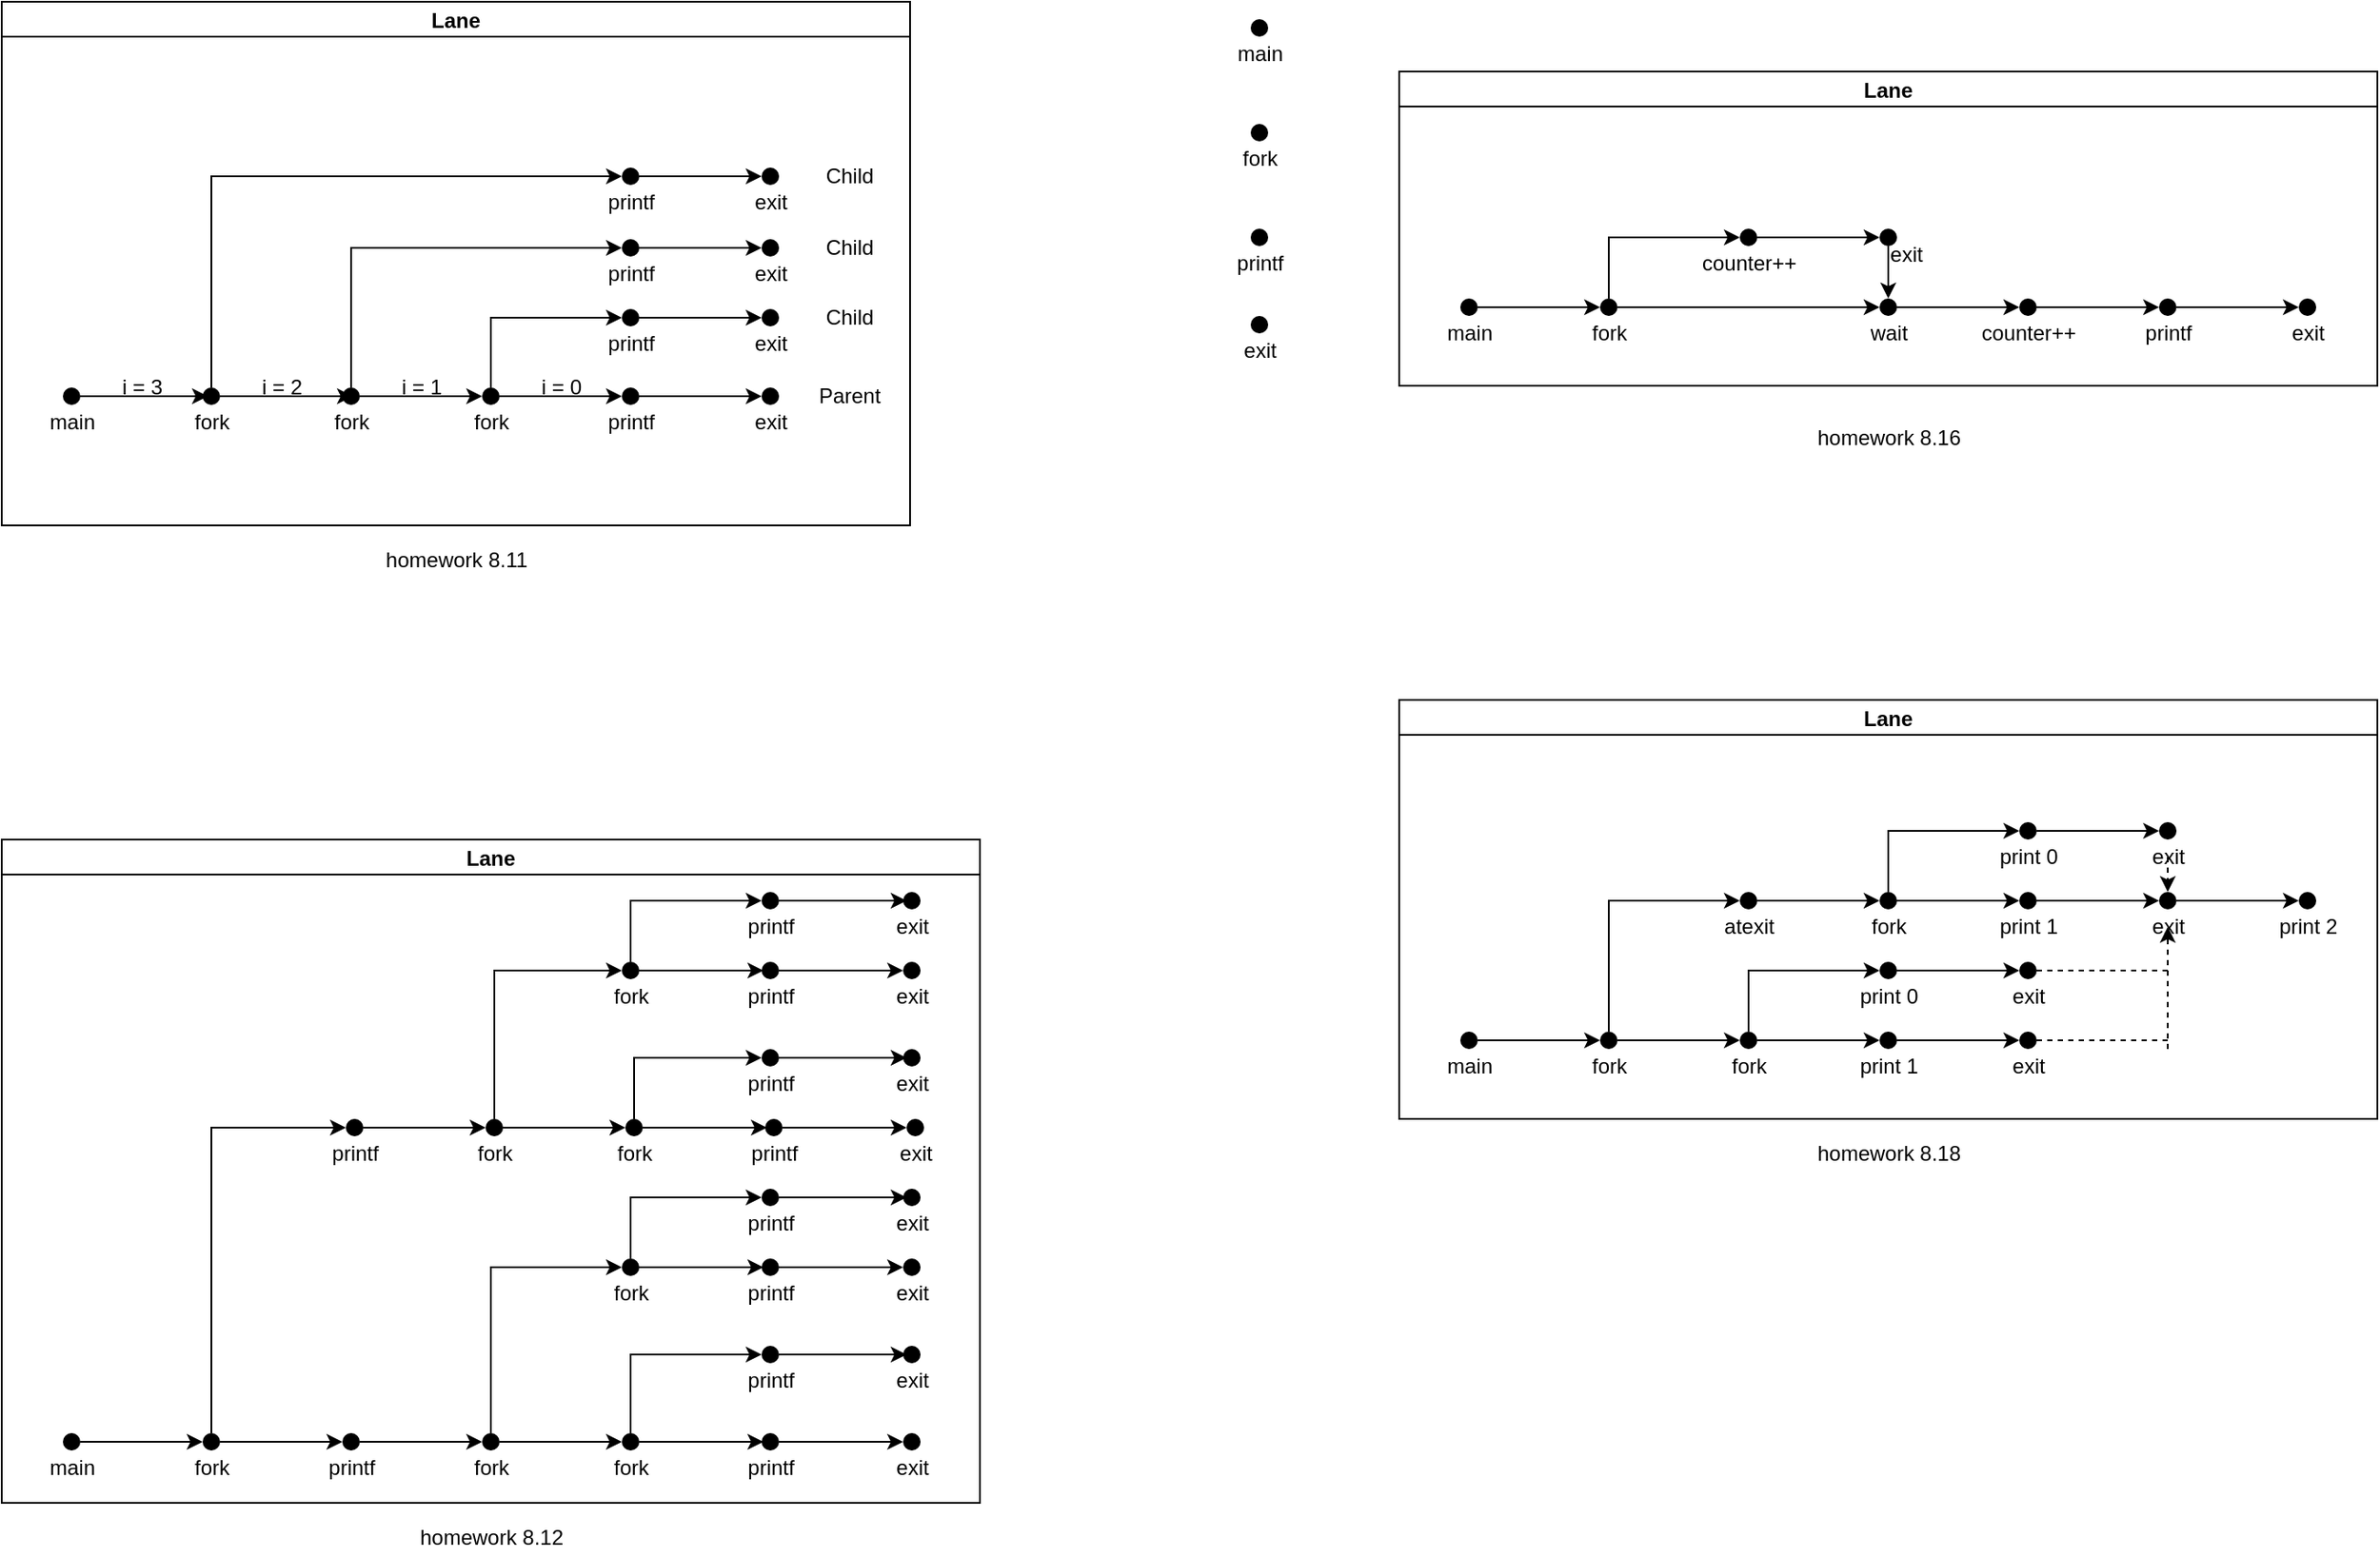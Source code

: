 <mxfile version="13.0.3" type="device"><diagram id="x4whMOtARfiv1kmzcYoN" name="第 1 页"><mxGraphModel dx="1662" dy="832" grid="1" gridSize="10" guides="1" tooltips="1" connect="1" arrows="1" fold="1" page="1" pageScale="1" pageWidth="827" pageHeight="1169" math="0" shadow="0"><root><mxCell id="0"/><mxCell id="1" parent="0"/><mxCell id="Zq1k1eHIFYPLnLvDyaaf-50" value="" style="group" parent="1" vertex="1" connectable="0"><mxGeometry x="120" y="80" width="520" height="330" as="geometry"/></mxCell><mxCell id="Zq1k1eHIFYPLnLvDyaaf-48" value="" style="group" parent="Zq1k1eHIFYPLnLvDyaaf-50" vertex="1" connectable="0"><mxGeometry width="520" height="300" as="geometry"/></mxCell><mxCell id="Zq1k1eHIFYPLnLvDyaaf-2" value="Lane" style="swimlane;startSize=20;fillColor=#FFFFFF;" parent="Zq1k1eHIFYPLnLvDyaaf-48" vertex="1"><mxGeometry width="520" height="300" as="geometry"/></mxCell><mxCell id="Zq1k1eHIFYPLnLvDyaaf-12" style="edgeStyle=orthogonalEdgeStyle;rounded=0;orthogonalLoop=1;jettySize=auto;html=1;exitX=1;exitY=0.5;exitDx=0;exitDy=0;entryX=0.45;entryY=-0.25;entryDx=0;entryDy=0;entryPerimeter=0;" parent="Zq1k1eHIFYPLnLvDyaaf-2" source="Zq1k1eHIFYPLnLvDyaaf-1" target="Zq1k1eHIFYPLnLvDyaaf-9" edge="1"><mxGeometry relative="1" as="geometry"/></mxCell><mxCell id="Zq1k1eHIFYPLnLvDyaaf-1" value="" style="shape=ellipse;fillColor=#000000;strokeColor=none;html=1" parent="Zq1k1eHIFYPLnLvDyaaf-2" vertex="1"><mxGeometry x="35" y="221" width="10" height="10" as="geometry"/></mxCell><mxCell id="Zq1k1eHIFYPLnLvDyaaf-3" value="main" style="text;html=1;align=center;verticalAlign=middle;resizable=0;points=[];autosize=1;" parent="Zq1k1eHIFYPLnLvDyaaf-2" vertex="1"><mxGeometry x="20" y="231" width="40" height="20" as="geometry"/></mxCell><mxCell id="Zq1k1eHIFYPLnLvDyaaf-13" style="edgeStyle=orthogonalEdgeStyle;rounded=0;orthogonalLoop=1;jettySize=auto;html=1;exitX=1;exitY=0.5;exitDx=0;exitDy=0;entryX=0.525;entryY=-0.25;entryDx=0;entryDy=0;entryPerimeter=0;" parent="Zq1k1eHIFYPLnLvDyaaf-2" source="Zq1k1eHIFYPLnLvDyaaf-8" target="Zq1k1eHIFYPLnLvDyaaf-7" edge="1"><mxGeometry relative="1" as="geometry"/></mxCell><mxCell id="Zq1k1eHIFYPLnLvDyaaf-44" style="edgeStyle=orthogonalEdgeStyle;rounded=0;orthogonalLoop=1;jettySize=auto;html=1;exitX=0.5;exitY=0;exitDx=0;exitDy=0;entryX=0;entryY=0.5;entryDx=0;entryDy=0;" parent="Zq1k1eHIFYPLnLvDyaaf-2" source="Zq1k1eHIFYPLnLvDyaaf-8" target="Zq1k1eHIFYPLnLvDyaaf-26" edge="1"><mxGeometry relative="1" as="geometry"/></mxCell><mxCell id="Zq1k1eHIFYPLnLvDyaaf-8" value="" style="shape=ellipse;fillColor=#000000;strokeColor=none;html=1" parent="Zq1k1eHIFYPLnLvDyaaf-2" vertex="1"><mxGeometry x="115" y="221" width="10" height="10" as="geometry"/></mxCell><mxCell id="Zq1k1eHIFYPLnLvDyaaf-9" value="fork" style="text;html=1;align=center;verticalAlign=middle;resizable=0;points=[];autosize=1;" parent="Zq1k1eHIFYPLnLvDyaaf-2" vertex="1"><mxGeometry x="100" y="231" width="40" height="20" as="geometry"/></mxCell><mxCell id="Zq1k1eHIFYPLnLvDyaaf-7" value="fork" style="text;html=1;align=center;verticalAlign=middle;resizable=0;points=[];autosize=1;" parent="Zq1k1eHIFYPLnLvDyaaf-2" vertex="1"><mxGeometry x="180" y="231" width="40" height="20" as="geometry"/></mxCell><mxCell id="Zq1k1eHIFYPLnLvDyaaf-14" style="edgeStyle=orthogonalEdgeStyle;rounded=0;orthogonalLoop=1;jettySize=auto;html=1;exitX=1;exitY=0.5;exitDx=0;exitDy=0;entryX=0;entryY=0.5;entryDx=0;entryDy=0;" parent="Zq1k1eHIFYPLnLvDyaaf-2" source="Zq1k1eHIFYPLnLvDyaaf-6" target="Zq1k1eHIFYPLnLvDyaaf-4" edge="1"><mxGeometry relative="1" as="geometry"/></mxCell><mxCell id="Zq1k1eHIFYPLnLvDyaaf-43" style="edgeStyle=orthogonalEdgeStyle;rounded=0;orthogonalLoop=1;jettySize=auto;html=1;exitX=0.5;exitY=0;exitDx=0;exitDy=0;entryX=0;entryY=0.5;entryDx=0;entryDy=0;" parent="Zq1k1eHIFYPLnLvDyaaf-2" source="Zq1k1eHIFYPLnLvDyaaf-6" target="Zq1k1eHIFYPLnLvDyaaf-31" edge="1"><mxGeometry relative="1" as="geometry"/></mxCell><mxCell id="Zq1k1eHIFYPLnLvDyaaf-6" value="" style="shape=ellipse;fillColor=#000000;strokeColor=none;html=1" parent="Zq1k1eHIFYPLnLvDyaaf-2" vertex="1"><mxGeometry x="195" y="221" width="10" height="10" as="geometry"/></mxCell><mxCell id="Zq1k1eHIFYPLnLvDyaaf-5" value="fork" style="text;html=1;align=center;verticalAlign=middle;resizable=0;points=[];autosize=1;" parent="Zq1k1eHIFYPLnLvDyaaf-2" vertex="1"><mxGeometry x="260" y="231" width="40" height="20" as="geometry"/></mxCell><mxCell id="Zq1k1eHIFYPLnLvDyaaf-15" style="edgeStyle=orthogonalEdgeStyle;rounded=0;orthogonalLoop=1;jettySize=auto;html=1;exitX=1;exitY=0.5;exitDx=0;exitDy=0;entryX=0;entryY=0.5;entryDx=0;entryDy=0;" parent="Zq1k1eHIFYPLnLvDyaaf-2" source="Zq1k1eHIFYPLnLvDyaaf-4" target="Zq1k1eHIFYPLnLvDyaaf-11" edge="1"><mxGeometry relative="1" as="geometry"/></mxCell><mxCell id="Zq1k1eHIFYPLnLvDyaaf-42" style="edgeStyle=orthogonalEdgeStyle;rounded=0;orthogonalLoop=1;jettySize=auto;html=1;exitX=0.5;exitY=0;exitDx=0;exitDy=0;entryX=0;entryY=0.5;entryDx=0;entryDy=0;" parent="Zq1k1eHIFYPLnLvDyaaf-2" source="Zq1k1eHIFYPLnLvDyaaf-4" target="Zq1k1eHIFYPLnLvDyaaf-36" edge="1"><mxGeometry relative="1" as="geometry"/></mxCell><mxCell id="Zq1k1eHIFYPLnLvDyaaf-4" value="" style="shape=ellipse;fillColor=#000000;strokeColor=none;html=1" parent="Zq1k1eHIFYPLnLvDyaaf-2" vertex="1"><mxGeometry x="275" y="221" width="10" height="10" as="geometry"/></mxCell><mxCell id="Zq1k1eHIFYPLnLvDyaaf-10" value="printf" style="text;html=1;align=center;verticalAlign=middle;resizable=0;points=[];autosize=1;" parent="Zq1k1eHIFYPLnLvDyaaf-2" vertex="1"><mxGeometry x="340" y="231" width="40" height="20" as="geometry"/></mxCell><mxCell id="Zq1k1eHIFYPLnLvDyaaf-19" style="edgeStyle=orthogonalEdgeStyle;rounded=0;orthogonalLoop=1;jettySize=auto;html=1;exitX=1;exitY=0.5;exitDx=0;exitDy=0;entryX=0;entryY=0.5;entryDx=0;entryDy=0;" parent="Zq1k1eHIFYPLnLvDyaaf-2" source="Zq1k1eHIFYPLnLvDyaaf-11" target="Zq1k1eHIFYPLnLvDyaaf-18" edge="1"><mxGeometry relative="1" as="geometry"/></mxCell><mxCell id="Zq1k1eHIFYPLnLvDyaaf-11" value="" style="shape=ellipse;fillColor=#000000;strokeColor=none;html=1" parent="Zq1k1eHIFYPLnLvDyaaf-2" vertex="1"><mxGeometry x="355" y="221" width="10" height="10" as="geometry"/></mxCell><mxCell id="Zq1k1eHIFYPLnLvDyaaf-16" value="Parent" style="text;html=1;align=center;verticalAlign=middle;resizable=0;points=[];autosize=1;" parent="Zq1k1eHIFYPLnLvDyaaf-2" vertex="1"><mxGeometry x="460" y="216" width="50" height="20" as="geometry"/></mxCell><mxCell id="Zq1k1eHIFYPLnLvDyaaf-17" value="exit" style="text;html=1;align=center;verticalAlign=middle;resizable=0;points=[];autosize=1;" parent="Zq1k1eHIFYPLnLvDyaaf-2" vertex="1"><mxGeometry x="425" y="231" width="30" height="20" as="geometry"/></mxCell><mxCell id="Zq1k1eHIFYPLnLvDyaaf-18" value="" style="shape=ellipse;fillColor=#000000;strokeColor=none;html=1" parent="Zq1k1eHIFYPLnLvDyaaf-2" vertex="1"><mxGeometry x="435" y="221" width="10" height="10" as="geometry"/></mxCell><mxCell id="Zq1k1eHIFYPLnLvDyaaf-20" value="i = 3" style="text;html=1;align=center;verticalAlign=middle;resizable=0;points=[];autosize=1;" parent="Zq1k1eHIFYPLnLvDyaaf-2" vertex="1"><mxGeometry x="60" y="211" width="40" height="20" as="geometry"/></mxCell><mxCell id="Zq1k1eHIFYPLnLvDyaaf-21" value="i = 2" style="text;html=1;align=center;verticalAlign=middle;resizable=0;points=[];autosize=1;" parent="Zq1k1eHIFYPLnLvDyaaf-2" vertex="1"><mxGeometry x="140" y="211" width="40" height="20" as="geometry"/></mxCell><mxCell id="Zq1k1eHIFYPLnLvDyaaf-22" value="i = 1" style="text;html=1;align=center;verticalAlign=middle;resizable=0;points=[];autosize=1;" parent="Zq1k1eHIFYPLnLvDyaaf-2" vertex="1"><mxGeometry x="220" y="211" width="40" height="20" as="geometry"/></mxCell><mxCell id="Zq1k1eHIFYPLnLvDyaaf-23" value="i = 0" style="text;html=1;align=center;verticalAlign=middle;resizable=0;points=[];autosize=1;" parent="Zq1k1eHIFYPLnLvDyaaf-2" vertex="1"><mxGeometry x="300" y="211" width="40" height="20" as="geometry"/></mxCell><mxCell id="Zq1k1eHIFYPLnLvDyaaf-34" value="printf" style="text;html=1;align=center;verticalAlign=middle;resizable=0;points=[];autosize=1;" parent="Zq1k1eHIFYPLnLvDyaaf-2" vertex="1"><mxGeometry x="340" y="186" width="40" height="20" as="geometry"/></mxCell><mxCell id="Zq1k1eHIFYPLnLvDyaaf-36" value="" style="shape=ellipse;fillColor=#000000;strokeColor=none;html=1" parent="Zq1k1eHIFYPLnLvDyaaf-2" vertex="1"><mxGeometry x="355" y="176" width="10" height="10" as="geometry"/></mxCell><mxCell id="Zq1k1eHIFYPLnLvDyaaf-37" value="exit" style="text;html=1;align=center;verticalAlign=middle;resizable=0;points=[];autosize=1;" parent="Zq1k1eHIFYPLnLvDyaaf-2" vertex="1"><mxGeometry x="425" y="186" width="30" height="20" as="geometry"/></mxCell><mxCell id="Zq1k1eHIFYPLnLvDyaaf-38" value="" style="shape=ellipse;fillColor=#000000;strokeColor=none;html=1" parent="Zq1k1eHIFYPLnLvDyaaf-2" vertex="1"><mxGeometry x="435" y="176" width="10" height="10" as="geometry"/></mxCell><mxCell id="Zq1k1eHIFYPLnLvDyaaf-35" style="edgeStyle=orthogonalEdgeStyle;rounded=0;orthogonalLoop=1;jettySize=auto;html=1;exitX=1;exitY=0.5;exitDx=0;exitDy=0;entryX=0;entryY=0.5;entryDx=0;entryDy=0;" parent="Zq1k1eHIFYPLnLvDyaaf-2" source="Zq1k1eHIFYPLnLvDyaaf-36" target="Zq1k1eHIFYPLnLvDyaaf-38" edge="1"><mxGeometry relative="1" as="geometry"/></mxCell><mxCell id="Zq1k1eHIFYPLnLvDyaaf-29" value="printf" style="text;html=1;align=center;verticalAlign=middle;resizable=0;points=[];autosize=1;" parent="Zq1k1eHIFYPLnLvDyaaf-2" vertex="1"><mxGeometry x="340" y="146" width="40" height="20" as="geometry"/></mxCell><mxCell id="Zq1k1eHIFYPLnLvDyaaf-30" style="edgeStyle=orthogonalEdgeStyle;rounded=0;orthogonalLoop=1;jettySize=auto;html=1;exitX=1;exitY=0.5;exitDx=0;exitDy=0;entryX=0;entryY=0.5;entryDx=0;entryDy=0;" parent="Zq1k1eHIFYPLnLvDyaaf-2" edge="1"><mxGeometry relative="1" as="geometry"><mxPoint x="365" y="141" as="sourcePoint"/><mxPoint x="435" y="141" as="targetPoint"/></mxGeometry></mxCell><mxCell id="Zq1k1eHIFYPLnLvDyaaf-32" value="exit" style="text;html=1;align=center;verticalAlign=middle;resizable=0;points=[];autosize=1;" parent="Zq1k1eHIFYPLnLvDyaaf-2" vertex="1"><mxGeometry x="425" y="146" width="30" height="20" as="geometry"/></mxCell><mxCell id="Zq1k1eHIFYPLnLvDyaaf-31" value="" style="shape=ellipse;fillColor=#000000;strokeColor=none;html=1" parent="Zq1k1eHIFYPLnLvDyaaf-2" vertex="1"><mxGeometry x="355" y="136" width="10" height="10" as="geometry"/></mxCell><mxCell id="Zq1k1eHIFYPLnLvDyaaf-33" value="" style="shape=ellipse;fillColor=#000000;strokeColor=none;html=1" parent="Zq1k1eHIFYPLnLvDyaaf-2" vertex="1"><mxGeometry x="435" y="136" width="10" height="10" as="geometry"/></mxCell><mxCell id="Zq1k1eHIFYPLnLvDyaaf-24" value="printf" style="text;html=1;align=center;verticalAlign=middle;resizable=0;points=[];autosize=1;" parent="Zq1k1eHIFYPLnLvDyaaf-2" vertex="1"><mxGeometry x="340" y="105" width="40" height="20" as="geometry"/></mxCell><mxCell id="Zq1k1eHIFYPLnLvDyaaf-25" style="edgeStyle=orthogonalEdgeStyle;rounded=0;orthogonalLoop=1;jettySize=auto;html=1;exitX=1;exitY=0.5;exitDx=0;exitDy=0;entryX=0;entryY=0.5;entryDx=0;entryDy=0;" parent="Zq1k1eHIFYPLnLvDyaaf-2" edge="1"><mxGeometry relative="1" as="geometry"><mxPoint x="365" y="100" as="sourcePoint"/><mxPoint x="435" y="100" as="targetPoint"/></mxGeometry></mxCell><mxCell id="Zq1k1eHIFYPLnLvDyaaf-27" value="exit" style="text;html=1;align=center;verticalAlign=middle;resizable=0;points=[];autosize=1;" parent="Zq1k1eHIFYPLnLvDyaaf-2" vertex="1"><mxGeometry x="425" y="105" width="30" height="20" as="geometry"/></mxCell><mxCell id="Zq1k1eHIFYPLnLvDyaaf-26" value="" style="shape=ellipse;fillColor=#000000;strokeColor=none;html=1" parent="Zq1k1eHIFYPLnLvDyaaf-2" vertex="1"><mxGeometry x="355" y="95" width="10" height="10" as="geometry"/></mxCell><mxCell id="Zq1k1eHIFYPLnLvDyaaf-28" value="" style="shape=ellipse;fillColor=#000000;strokeColor=none;html=1" parent="Zq1k1eHIFYPLnLvDyaaf-2" vertex="1"><mxGeometry x="435" y="95" width="10" height="10" as="geometry"/></mxCell><mxCell id="Zq1k1eHIFYPLnLvDyaaf-45" value="Child" style="text;html=1;align=center;verticalAlign=middle;resizable=0;points=[];autosize=1;" parent="Zq1k1eHIFYPLnLvDyaaf-2" vertex="1"><mxGeometry x="465" y="171" width="40" height="20" as="geometry"/></mxCell><mxCell id="Zq1k1eHIFYPLnLvDyaaf-47" value="Child" style="text;html=1;align=center;verticalAlign=middle;resizable=0;points=[];autosize=1;" parent="Zq1k1eHIFYPLnLvDyaaf-2" vertex="1"><mxGeometry x="465" y="131" width="40" height="20" as="geometry"/></mxCell><mxCell id="Zq1k1eHIFYPLnLvDyaaf-46" value="Child" style="text;html=1;align=center;verticalAlign=middle;resizable=0;points=[];autosize=1;" parent="Zq1k1eHIFYPLnLvDyaaf-2" vertex="1"><mxGeometry x="465" y="90" width="40" height="20" as="geometry"/></mxCell><mxCell id="Zq1k1eHIFYPLnLvDyaaf-49" value="homework 8.11" style="text;html=1;align=center;verticalAlign=middle;resizable=0;points=[];autosize=1;" parent="Zq1k1eHIFYPLnLvDyaaf-50" vertex="1"><mxGeometry x="210" y="310" width="100" height="20" as="geometry"/></mxCell><mxCell id="cUng9oUfI7MqXiryywNM-89" value="" style="group" vertex="1" connectable="0" parent="1"><mxGeometry x="120" y="560" width="560" height="410" as="geometry"/></mxCell><mxCell id="cUng9oUfI7MqXiryywNM-1" value="homework 8.12" style="text;html=1;align=center;verticalAlign=middle;resizable=0;points=[];autosize=1;" vertex="1" parent="cUng9oUfI7MqXiryywNM-89"><mxGeometry x="230" y="390" width="100" height="20" as="geometry"/></mxCell><mxCell id="cUng9oUfI7MqXiryywNM-2" value="" style="shape=ellipse;fillColor=#000000;strokeColor=none;html=1" vertex="1" parent="cUng9oUfI7MqXiryywNM-89"><mxGeometry x="35" y="340" width="10" height="10" as="geometry"/></mxCell><mxCell id="cUng9oUfI7MqXiryywNM-3" value="main" style="text;html=1;align=center;verticalAlign=middle;resizable=0;points=[];autosize=1;" vertex="1" parent="cUng9oUfI7MqXiryywNM-89"><mxGeometry x="20" y="350" width="40" height="20" as="geometry"/></mxCell><mxCell id="cUng9oUfI7MqXiryywNM-6" value="" style="shape=ellipse;fillColor=#000000;strokeColor=none;html=1" vertex="1" parent="cUng9oUfI7MqXiryywNM-89"><mxGeometry x="115" y="340" width="10" height="10" as="geometry"/></mxCell><mxCell id="cUng9oUfI7MqXiryywNM-28" style="edgeStyle=orthogonalEdgeStyle;rounded=0;orthogonalLoop=1;jettySize=auto;html=1;exitX=1;exitY=0.5;exitDx=0;exitDy=0;entryX=0;entryY=0.5;entryDx=0;entryDy=0;" edge="1" parent="cUng9oUfI7MqXiryywNM-89" source="cUng9oUfI7MqXiryywNM-2" target="cUng9oUfI7MqXiryywNM-6"><mxGeometry relative="1" as="geometry"/></mxCell><mxCell id="cUng9oUfI7MqXiryywNM-7" value="fork" style="text;html=1;align=center;verticalAlign=middle;resizable=0;points=[];autosize=1;" vertex="1" parent="cUng9oUfI7MqXiryywNM-89"><mxGeometry x="100" y="350" width="40" height="20" as="geometry"/></mxCell><mxCell id="cUng9oUfI7MqXiryywNM-12" value="" style="shape=ellipse;fillColor=#000000;strokeColor=none;html=1" vertex="1" parent="cUng9oUfI7MqXiryywNM-89"><mxGeometry x="195" y="340" width="10" height="10" as="geometry"/></mxCell><mxCell id="cUng9oUfI7MqXiryywNM-13" value="printf" style="text;html=1;align=center;verticalAlign=middle;resizable=0;points=[];autosize=1;" vertex="1" parent="cUng9oUfI7MqXiryywNM-89"><mxGeometry x="180" y="350" width="40" height="20" as="geometry"/></mxCell><mxCell id="cUng9oUfI7MqXiryywNM-29" style="edgeStyle=orthogonalEdgeStyle;rounded=0;orthogonalLoop=1;jettySize=auto;html=1;exitX=1;exitY=0.5;exitDx=0;exitDy=0;entryX=0.375;entryY=-0.25;entryDx=0;entryDy=0;entryPerimeter=0;" edge="1" parent="cUng9oUfI7MqXiryywNM-89" source="cUng9oUfI7MqXiryywNM-6" target="cUng9oUfI7MqXiryywNM-13"><mxGeometry relative="1" as="geometry"/></mxCell><mxCell id="cUng9oUfI7MqXiryywNM-14" value="" style="shape=ellipse;fillColor=#000000;strokeColor=none;html=1" vertex="1" parent="cUng9oUfI7MqXiryywNM-89"><mxGeometry x="275" y="340" width="10" height="10" as="geometry"/></mxCell><mxCell id="cUng9oUfI7MqXiryywNM-30" style="edgeStyle=orthogonalEdgeStyle;rounded=0;orthogonalLoop=1;jettySize=auto;html=1;exitX=1;exitY=0.5;exitDx=0;exitDy=0;entryX=0;entryY=0.5;entryDx=0;entryDy=0;" edge="1" parent="cUng9oUfI7MqXiryywNM-89" source="cUng9oUfI7MqXiryywNM-12" target="cUng9oUfI7MqXiryywNM-14"><mxGeometry relative="1" as="geometry"/></mxCell><mxCell id="cUng9oUfI7MqXiryywNM-15" value="fork" style="text;html=1;align=center;verticalAlign=middle;resizable=0;points=[];autosize=1;" vertex="1" parent="cUng9oUfI7MqXiryywNM-89"><mxGeometry x="260" y="350" width="40" height="20" as="geometry"/></mxCell><mxCell id="cUng9oUfI7MqXiryywNM-16" value="" style="shape=ellipse;fillColor=#000000;strokeColor=none;html=1" vertex="1" parent="cUng9oUfI7MqXiryywNM-89"><mxGeometry x="355" y="340" width="10" height="10" as="geometry"/></mxCell><mxCell id="cUng9oUfI7MqXiryywNM-31" style="edgeStyle=orthogonalEdgeStyle;rounded=0;orthogonalLoop=1;jettySize=auto;html=1;exitX=1;exitY=0.5;exitDx=0;exitDy=0;entryX=0;entryY=0.5;entryDx=0;entryDy=0;" edge="1" parent="cUng9oUfI7MqXiryywNM-89" source="cUng9oUfI7MqXiryywNM-14" target="cUng9oUfI7MqXiryywNM-16"><mxGeometry relative="1" as="geometry"/></mxCell><mxCell id="cUng9oUfI7MqXiryywNM-17" value="fork" style="text;html=1;align=center;verticalAlign=middle;resizable=0;points=[];autosize=1;" vertex="1" parent="cUng9oUfI7MqXiryywNM-89"><mxGeometry x="340" y="350" width="40" height="20" as="geometry"/></mxCell><mxCell id="cUng9oUfI7MqXiryywNM-18" value="" style="shape=ellipse;fillColor=#000000;strokeColor=none;html=1" vertex="1" parent="cUng9oUfI7MqXiryywNM-89"><mxGeometry x="435" y="340" width="10" height="10" as="geometry"/></mxCell><mxCell id="cUng9oUfI7MqXiryywNM-19" value="printf" style="text;html=1;align=center;verticalAlign=middle;resizable=0;points=[];autosize=1;" vertex="1" parent="cUng9oUfI7MqXiryywNM-89"><mxGeometry x="420" y="350" width="40" height="20" as="geometry"/></mxCell><mxCell id="cUng9oUfI7MqXiryywNM-32" style="edgeStyle=orthogonalEdgeStyle;rounded=0;orthogonalLoop=1;jettySize=auto;html=1;exitX=1;exitY=0.5;exitDx=0;exitDy=0;entryX=0.4;entryY=-0.25;entryDx=0;entryDy=0;entryPerimeter=0;" edge="1" parent="cUng9oUfI7MqXiryywNM-89" source="cUng9oUfI7MqXiryywNM-16" target="cUng9oUfI7MqXiryywNM-19"><mxGeometry relative="1" as="geometry"/></mxCell><mxCell id="cUng9oUfI7MqXiryywNM-22" value="" style="shape=ellipse;fillColor=#000000;strokeColor=none;html=1" vertex="1" parent="cUng9oUfI7MqXiryywNM-89"><mxGeometry x="516" y="340" width="10" height="10" as="geometry"/></mxCell><mxCell id="cUng9oUfI7MqXiryywNM-33" style="edgeStyle=orthogonalEdgeStyle;rounded=0;orthogonalLoop=1;jettySize=auto;html=1;exitX=1;exitY=0.5;exitDx=0;exitDy=0;entryX=0;entryY=0.5;entryDx=0;entryDy=0;" edge="1" parent="cUng9oUfI7MqXiryywNM-89" source="cUng9oUfI7MqXiryywNM-18" target="cUng9oUfI7MqXiryywNM-22"><mxGeometry relative="1" as="geometry"/></mxCell><mxCell id="cUng9oUfI7MqXiryywNM-23" value="exit" style="text;html=1;align=center;verticalAlign=middle;resizable=0;points=[];autosize=1;" vertex="1" parent="cUng9oUfI7MqXiryywNM-89"><mxGeometry x="506" y="350" width="30" height="20" as="geometry"/></mxCell><mxCell id="cUng9oUfI7MqXiryywNM-24" value="" style="shape=ellipse;fillColor=#000000;strokeColor=none;html=1" vertex="1" parent="cUng9oUfI7MqXiryywNM-89"><mxGeometry x="435" y="290" width="10" height="10" as="geometry"/></mxCell><mxCell id="cUng9oUfI7MqXiryywNM-35" style="edgeStyle=orthogonalEdgeStyle;rounded=0;orthogonalLoop=1;jettySize=auto;html=1;exitX=0.5;exitY=0;exitDx=0;exitDy=0;entryX=0;entryY=0.5;entryDx=0;entryDy=0;" edge="1" parent="cUng9oUfI7MqXiryywNM-89" source="cUng9oUfI7MqXiryywNM-16" target="cUng9oUfI7MqXiryywNM-24"><mxGeometry relative="1" as="geometry"/></mxCell><mxCell id="cUng9oUfI7MqXiryywNM-25" value="printf" style="text;html=1;align=center;verticalAlign=middle;resizable=0;points=[];autosize=1;" vertex="1" parent="cUng9oUfI7MqXiryywNM-89"><mxGeometry x="420" y="300" width="40" height="20" as="geometry"/></mxCell><mxCell id="cUng9oUfI7MqXiryywNM-26" value="" style="shape=ellipse;fillColor=#000000;strokeColor=none;html=1" vertex="1" parent="cUng9oUfI7MqXiryywNM-89"><mxGeometry x="516" y="290" width="10" height="10" as="geometry"/></mxCell><mxCell id="cUng9oUfI7MqXiryywNM-27" value="exit" style="text;html=1;align=center;verticalAlign=middle;resizable=0;points=[];autosize=1;" vertex="1" parent="cUng9oUfI7MqXiryywNM-89"><mxGeometry x="506" y="300" width="30" height="20" as="geometry"/></mxCell><mxCell id="cUng9oUfI7MqXiryywNM-34" style="edgeStyle=orthogonalEdgeStyle;rounded=0;orthogonalLoop=1;jettySize=auto;html=1;exitX=1;exitY=0.5;exitDx=0;exitDy=0;entryX=0.4;entryY=-0.25;entryDx=0;entryDy=0;entryPerimeter=0;" edge="1" parent="cUng9oUfI7MqXiryywNM-89" source="cUng9oUfI7MqXiryywNM-24" target="cUng9oUfI7MqXiryywNM-27"><mxGeometry relative="1" as="geometry"/></mxCell><mxCell id="cUng9oUfI7MqXiryywNM-38" value="" style="shape=ellipse;fillColor=#000000;strokeColor=none;html=1" vertex="1" parent="cUng9oUfI7MqXiryywNM-89"><mxGeometry x="355" y="240" width="10" height="10" as="geometry"/></mxCell><mxCell id="cUng9oUfI7MqXiryywNM-51" style="edgeStyle=orthogonalEdgeStyle;rounded=0;orthogonalLoop=1;jettySize=auto;html=1;exitX=0.5;exitY=0;exitDx=0;exitDy=0;entryX=0;entryY=0.5;entryDx=0;entryDy=0;" edge="1" parent="cUng9oUfI7MqXiryywNM-89" source="cUng9oUfI7MqXiryywNM-14" target="cUng9oUfI7MqXiryywNM-38"><mxGeometry relative="1" as="geometry"/></mxCell><mxCell id="cUng9oUfI7MqXiryywNM-39" value="fork" style="text;html=1;align=center;verticalAlign=middle;resizable=0;points=[];autosize=1;" vertex="1" parent="cUng9oUfI7MqXiryywNM-89"><mxGeometry x="340" y="250" width="40" height="20" as="geometry"/></mxCell><mxCell id="cUng9oUfI7MqXiryywNM-41" value="" style="shape=ellipse;fillColor=#000000;strokeColor=none;html=1" vertex="1" parent="cUng9oUfI7MqXiryywNM-89"><mxGeometry x="435" y="240" width="10" height="10" as="geometry"/></mxCell><mxCell id="cUng9oUfI7MqXiryywNM-42" value="printf" style="text;html=1;align=center;verticalAlign=middle;resizable=0;points=[];autosize=1;" vertex="1" parent="cUng9oUfI7MqXiryywNM-89"><mxGeometry x="420" y="250" width="40" height="20" as="geometry"/></mxCell><mxCell id="cUng9oUfI7MqXiryywNM-37" style="edgeStyle=orthogonalEdgeStyle;rounded=0;orthogonalLoop=1;jettySize=auto;html=1;exitX=1;exitY=0.5;exitDx=0;exitDy=0;entryX=0.4;entryY=-0.25;entryDx=0;entryDy=0;entryPerimeter=0;" edge="1" parent="cUng9oUfI7MqXiryywNM-89" source="cUng9oUfI7MqXiryywNM-38" target="cUng9oUfI7MqXiryywNM-42"><mxGeometry relative="1" as="geometry"/></mxCell><mxCell id="cUng9oUfI7MqXiryywNM-43" value="" style="shape=ellipse;fillColor=#000000;strokeColor=none;html=1" vertex="1" parent="cUng9oUfI7MqXiryywNM-89"><mxGeometry x="516" y="240" width="10" height="10" as="geometry"/></mxCell><mxCell id="cUng9oUfI7MqXiryywNM-40" style="edgeStyle=orthogonalEdgeStyle;rounded=0;orthogonalLoop=1;jettySize=auto;html=1;exitX=1;exitY=0.5;exitDx=0;exitDy=0;entryX=0;entryY=0.5;entryDx=0;entryDy=0;" edge="1" parent="cUng9oUfI7MqXiryywNM-89" source="cUng9oUfI7MqXiryywNM-41" target="cUng9oUfI7MqXiryywNM-43"><mxGeometry relative="1" as="geometry"/></mxCell><mxCell id="cUng9oUfI7MqXiryywNM-44" value="exit" style="text;html=1;align=center;verticalAlign=middle;resizable=0;points=[];autosize=1;" vertex="1" parent="cUng9oUfI7MqXiryywNM-89"><mxGeometry x="506" y="250" width="30" height="20" as="geometry"/></mxCell><mxCell id="cUng9oUfI7MqXiryywNM-46" value="" style="shape=ellipse;fillColor=#000000;strokeColor=none;html=1" vertex="1" parent="cUng9oUfI7MqXiryywNM-89"><mxGeometry x="435" y="200" width="10" height="10" as="geometry"/></mxCell><mxCell id="cUng9oUfI7MqXiryywNM-50" style="edgeStyle=orthogonalEdgeStyle;rounded=0;orthogonalLoop=1;jettySize=auto;html=1;exitX=0.5;exitY=0;exitDx=0;exitDy=0;entryX=0;entryY=0.5;entryDx=0;entryDy=0;" edge="1" parent="cUng9oUfI7MqXiryywNM-89" source="cUng9oUfI7MqXiryywNM-38" target="cUng9oUfI7MqXiryywNM-46"><mxGeometry relative="1" as="geometry"/></mxCell><mxCell id="cUng9oUfI7MqXiryywNM-47" value="printf" style="text;html=1;align=center;verticalAlign=middle;resizable=0;points=[];autosize=1;" vertex="1" parent="cUng9oUfI7MqXiryywNM-89"><mxGeometry x="420" y="210" width="40" height="20" as="geometry"/></mxCell><mxCell id="cUng9oUfI7MqXiryywNM-48" value="" style="shape=ellipse;fillColor=#000000;strokeColor=none;html=1" vertex="1" parent="cUng9oUfI7MqXiryywNM-89"><mxGeometry x="516" y="200" width="10" height="10" as="geometry"/></mxCell><mxCell id="cUng9oUfI7MqXiryywNM-49" value="exit" style="text;html=1;align=center;verticalAlign=middle;resizable=0;points=[];autosize=1;" vertex="1" parent="cUng9oUfI7MqXiryywNM-89"><mxGeometry x="506" y="210" width="30" height="20" as="geometry"/></mxCell><mxCell id="cUng9oUfI7MqXiryywNM-45" style="edgeStyle=orthogonalEdgeStyle;rounded=0;orthogonalLoop=1;jettySize=auto;html=1;exitX=1;exitY=0.5;exitDx=0;exitDy=0;entryX=0.4;entryY=-0.25;entryDx=0;entryDy=0;entryPerimeter=0;" edge="1" parent="cUng9oUfI7MqXiryywNM-89" source="cUng9oUfI7MqXiryywNM-46" target="cUng9oUfI7MqXiryywNM-49"><mxGeometry relative="1" as="geometry"/></mxCell><mxCell id="cUng9oUfI7MqXiryywNM-53" value="" style="shape=ellipse;fillColor=#000000;strokeColor=none;html=1" vertex="1" parent="cUng9oUfI7MqXiryywNM-89"><mxGeometry x="197" y="160" width="10" height="10" as="geometry"/></mxCell><mxCell id="cUng9oUfI7MqXiryywNM-66" style="edgeStyle=orthogonalEdgeStyle;rounded=0;orthogonalLoop=1;jettySize=auto;html=1;exitX=0.5;exitY=0;exitDx=0;exitDy=0;entryX=0;entryY=0.5;entryDx=0;entryDy=0;" edge="1" parent="cUng9oUfI7MqXiryywNM-89" source="cUng9oUfI7MqXiryywNM-6" target="cUng9oUfI7MqXiryywNM-53"><mxGeometry relative="1" as="geometry"/></mxCell><mxCell id="cUng9oUfI7MqXiryywNM-54" value="printf" style="text;html=1;align=center;verticalAlign=middle;resizable=0;points=[];autosize=1;" vertex="1" parent="cUng9oUfI7MqXiryywNM-89"><mxGeometry x="182" y="170" width="40" height="20" as="geometry"/></mxCell><mxCell id="cUng9oUfI7MqXiryywNM-56" value="" style="shape=ellipse;fillColor=#000000;strokeColor=none;html=1" vertex="1" parent="cUng9oUfI7MqXiryywNM-89"><mxGeometry x="277" y="160" width="10" height="10" as="geometry"/></mxCell><mxCell id="cUng9oUfI7MqXiryywNM-52" style="edgeStyle=orthogonalEdgeStyle;rounded=0;orthogonalLoop=1;jettySize=auto;html=1;exitX=1;exitY=0.5;exitDx=0;exitDy=0;entryX=0;entryY=0.5;entryDx=0;entryDy=0;" edge="1" parent="cUng9oUfI7MqXiryywNM-89" source="cUng9oUfI7MqXiryywNM-53" target="cUng9oUfI7MqXiryywNM-56"><mxGeometry relative="1" as="geometry"/></mxCell><mxCell id="cUng9oUfI7MqXiryywNM-57" value="fork" style="text;html=1;align=center;verticalAlign=middle;resizable=0;points=[];autosize=1;" vertex="1" parent="cUng9oUfI7MqXiryywNM-89"><mxGeometry x="262" y="170" width="40" height="20" as="geometry"/></mxCell><mxCell id="cUng9oUfI7MqXiryywNM-59" value="" style="shape=ellipse;fillColor=#000000;strokeColor=none;html=1" vertex="1" parent="cUng9oUfI7MqXiryywNM-89"><mxGeometry x="357" y="160" width="10" height="10" as="geometry"/></mxCell><mxCell id="cUng9oUfI7MqXiryywNM-55" style="edgeStyle=orthogonalEdgeStyle;rounded=0;orthogonalLoop=1;jettySize=auto;html=1;exitX=1;exitY=0.5;exitDx=0;exitDy=0;entryX=0;entryY=0.5;entryDx=0;entryDy=0;" edge="1" parent="cUng9oUfI7MqXiryywNM-89" source="cUng9oUfI7MqXiryywNM-56" target="cUng9oUfI7MqXiryywNM-59"><mxGeometry relative="1" as="geometry"/></mxCell><mxCell id="cUng9oUfI7MqXiryywNM-60" value="fork" style="text;html=1;align=center;verticalAlign=middle;resizable=0;points=[];autosize=1;" vertex="1" parent="cUng9oUfI7MqXiryywNM-89"><mxGeometry x="342" y="170" width="40" height="20" as="geometry"/></mxCell><mxCell id="cUng9oUfI7MqXiryywNM-62" value="" style="shape=ellipse;fillColor=#000000;strokeColor=none;html=1" vertex="1" parent="cUng9oUfI7MqXiryywNM-89"><mxGeometry x="437" y="160" width="10" height="10" as="geometry"/></mxCell><mxCell id="cUng9oUfI7MqXiryywNM-63" value="printf" style="text;html=1;align=center;verticalAlign=middle;resizable=0;points=[];autosize=1;" vertex="1" parent="cUng9oUfI7MqXiryywNM-89"><mxGeometry x="422" y="170" width="40" height="20" as="geometry"/></mxCell><mxCell id="cUng9oUfI7MqXiryywNM-58" style="edgeStyle=orthogonalEdgeStyle;rounded=0;orthogonalLoop=1;jettySize=auto;html=1;exitX=1;exitY=0.5;exitDx=0;exitDy=0;entryX=0.4;entryY=-0.25;entryDx=0;entryDy=0;entryPerimeter=0;" edge="1" parent="cUng9oUfI7MqXiryywNM-89" source="cUng9oUfI7MqXiryywNM-59" target="cUng9oUfI7MqXiryywNM-63"><mxGeometry relative="1" as="geometry"/></mxCell><mxCell id="cUng9oUfI7MqXiryywNM-64" value="" style="shape=ellipse;fillColor=#000000;strokeColor=none;html=1" vertex="1" parent="cUng9oUfI7MqXiryywNM-89"><mxGeometry x="518" y="160" width="10" height="10" as="geometry"/></mxCell><mxCell id="cUng9oUfI7MqXiryywNM-61" style="edgeStyle=orthogonalEdgeStyle;rounded=0;orthogonalLoop=1;jettySize=auto;html=1;exitX=1;exitY=0.5;exitDx=0;exitDy=0;entryX=0;entryY=0.5;entryDx=0;entryDy=0;" edge="1" parent="cUng9oUfI7MqXiryywNM-89" source="cUng9oUfI7MqXiryywNM-62" target="cUng9oUfI7MqXiryywNM-64"><mxGeometry relative="1" as="geometry"/></mxCell><mxCell id="cUng9oUfI7MqXiryywNM-65" value="exit" style="text;html=1;align=center;verticalAlign=middle;resizable=0;points=[];autosize=1;" vertex="1" parent="cUng9oUfI7MqXiryywNM-89"><mxGeometry x="508" y="170" width="30" height="20" as="geometry"/></mxCell><mxCell id="cUng9oUfI7MqXiryywNM-68" value="" style="shape=ellipse;fillColor=#000000;strokeColor=none;html=1" vertex="1" parent="cUng9oUfI7MqXiryywNM-89"><mxGeometry x="435" y="120" width="10" height="10" as="geometry"/></mxCell><mxCell id="cUng9oUfI7MqXiryywNM-86" style="edgeStyle=orthogonalEdgeStyle;rounded=0;orthogonalLoop=1;jettySize=auto;html=1;exitX=0.5;exitY=0;exitDx=0;exitDy=0;entryX=0;entryY=0.5;entryDx=0;entryDy=0;" edge="1" parent="cUng9oUfI7MqXiryywNM-89" source="cUng9oUfI7MqXiryywNM-59" target="cUng9oUfI7MqXiryywNM-68"><mxGeometry relative="1" as="geometry"/></mxCell><mxCell id="cUng9oUfI7MqXiryywNM-69" value="printf" style="text;html=1;align=center;verticalAlign=middle;resizable=0;points=[];autosize=1;" vertex="1" parent="cUng9oUfI7MqXiryywNM-89"><mxGeometry x="420" y="130" width="40" height="20" as="geometry"/></mxCell><mxCell id="cUng9oUfI7MqXiryywNM-70" value="" style="shape=ellipse;fillColor=#000000;strokeColor=none;html=1" vertex="1" parent="cUng9oUfI7MqXiryywNM-89"><mxGeometry x="516" y="120" width="10" height="10" as="geometry"/></mxCell><mxCell id="cUng9oUfI7MqXiryywNM-71" value="exit" style="text;html=1;align=center;verticalAlign=middle;resizable=0;points=[];autosize=1;" vertex="1" parent="cUng9oUfI7MqXiryywNM-89"><mxGeometry x="506" y="130" width="30" height="20" as="geometry"/></mxCell><mxCell id="cUng9oUfI7MqXiryywNM-67" style="edgeStyle=orthogonalEdgeStyle;rounded=0;orthogonalLoop=1;jettySize=auto;html=1;exitX=1;exitY=0.5;exitDx=0;exitDy=0;entryX=0.4;entryY=-0.25;entryDx=0;entryDy=0;entryPerimeter=0;" edge="1" parent="cUng9oUfI7MqXiryywNM-89" source="cUng9oUfI7MqXiryywNM-68" target="cUng9oUfI7MqXiryywNM-71"><mxGeometry relative="1" as="geometry"/></mxCell><mxCell id="cUng9oUfI7MqXiryywNM-74" value="" style="shape=ellipse;fillColor=#000000;strokeColor=none;html=1" vertex="1" parent="cUng9oUfI7MqXiryywNM-89"><mxGeometry x="355" y="70" width="10" height="10" as="geometry"/></mxCell><mxCell id="cUng9oUfI7MqXiryywNM-87" style="edgeStyle=orthogonalEdgeStyle;rounded=0;orthogonalLoop=1;jettySize=auto;html=1;exitX=0.5;exitY=0;exitDx=0;exitDy=0;entryX=0;entryY=0.5;entryDx=0;entryDy=0;" edge="1" parent="cUng9oUfI7MqXiryywNM-89" source="cUng9oUfI7MqXiryywNM-56" target="cUng9oUfI7MqXiryywNM-74"><mxGeometry relative="1" as="geometry"/></mxCell><mxCell id="cUng9oUfI7MqXiryywNM-75" value="fork" style="text;html=1;align=center;verticalAlign=middle;resizable=0;points=[];autosize=1;" vertex="1" parent="cUng9oUfI7MqXiryywNM-89"><mxGeometry x="340" y="80" width="40" height="20" as="geometry"/></mxCell><mxCell id="cUng9oUfI7MqXiryywNM-77" value="" style="shape=ellipse;fillColor=#000000;strokeColor=none;html=1" vertex="1" parent="cUng9oUfI7MqXiryywNM-89"><mxGeometry x="435" y="70" width="10" height="10" as="geometry"/></mxCell><mxCell id="cUng9oUfI7MqXiryywNM-78" value="printf" style="text;html=1;align=center;verticalAlign=middle;resizable=0;points=[];autosize=1;" vertex="1" parent="cUng9oUfI7MqXiryywNM-89"><mxGeometry x="420" y="80" width="40" height="20" as="geometry"/></mxCell><mxCell id="cUng9oUfI7MqXiryywNM-72" style="edgeStyle=orthogonalEdgeStyle;rounded=0;orthogonalLoop=1;jettySize=auto;html=1;exitX=1;exitY=0.5;exitDx=0;exitDy=0;entryX=0.4;entryY=-0.25;entryDx=0;entryDy=0;entryPerimeter=0;" edge="1" parent="cUng9oUfI7MqXiryywNM-89" source="cUng9oUfI7MqXiryywNM-74" target="cUng9oUfI7MqXiryywNM-78"><mxGeometry relative="1" as="geometry"/></mxCell><mxCell id="cUng9oUfI7MqXiryywNM-79" value="" style="shape=ellipse;fillColor=#000000;strokeColor=none;html=1" vertex="1" parent="cUng9oUfI7MqXiryywNM-89"><mxGeometry x="516" y="70" width="10" height="10" as="geometry"/></mxCell><mxCell id="cUng9oUfI7MqXiryywNM-76" style="edgeStyle=orthogonalEdgeStyle;rounded=0;orthogonalLoop=1;jettySize=auto;html=1;exitX=1;exitY=0.5;exitDx=0;exitDy=0;entryX=0;entryY=0.5;entryDx=0;entryDy=0;" edge="1" parent="cUng9oUfI7MqXiryywNM-89" source="cUng9oUfI7MqXiryywNM-77" target="cUng9oUfI7MqXiryywNM-79"><mxGeometry relative="1" as="geometry"/></mxCell><mxCell id="cUng9oUfI7MqXiryywNM-80" value="exit" style="text;html=1;align=center;verticalAlign=middle;resizable=0;points=[];autosize=1;" vertex="1" parent="cUng9oUfI7MqXiryywNM-89"><mxGeometry x="506" y="80" width="30" height="20" as="geometry"/></mxCell><mxCell id="cUng9oUfI7MqXiryywNM-82" value="" style="shape=ellipse;fillColor=#000000;strokeColor=none;html=1" vertex="1" parent="cUng9oUfI7MqXiryywNM-89"><mxGeometry x="435" y="30" width="10" height="10" as="geometry"/></mxCell><mxCell id="cUng9oUfI7MqXiryywNM-73" style="edgeStyle=orthogonalEdgeStyle;rounded=0;orthogonalLoop=1;jettySize=auto;html=1;exitX=0.5;exitY=0;exitDx=0;exitDy=0;entryX=0;entryY=0.5;entryDx=0;entryDy=0;" edge="1" parent="cUng9oUfI7MqXiryywNM-89" source="cUng9oUfI7MqXiryywNM-74" target="cUng9oUfI7MqXiryywNM-82"><mxGeometry relative="1" as="geometry"/></mxCell><mxCell id="cUng9oUfI7MqXiryywNM-83" value="printf" style="text;html=1;align=center;verticalAlign=middle;resizable=0;points=[];autosize=1;" vertex="1" parent="cUng9oUfI7MqXiryywNM-89"><mxGeometry x="420" y="40" width="40" height="20" as="geometry"/></mxCell><mxCell id="cUng9oUfI7MqXiryywNM-84" value="" style="shape=ellipse;fillColor=#000000;strokeColor=none;html=1" vertex="1" parent="cUng9oUfI7MqXiryywNM-89"><mxGeometry x="516" y="30" width="10" height="10" as="geometry"/></mxCell><mxCell id="cUng9oUfI7MqXiryywNM-85" value="exit" style="text;html=1;align=center;verticalAlign=middle;resizable=0;points=[];autosize=1;" vertex="1" parent="cUng9oUfI7MqXiryywNM-89"><mxGeometry x="506" y="40" width="30" height="20" as="geometry"/></mxCell><mxCell id="cUng9oUfI7MqXiryywNM-81" style="edgeStyle=orthogonalEdgeStyle;rounded=0;orthogonalLoop=1;jettySize=auto;html=1;exitX=1;exitY=0.5;exitDx=0;exitDy=0;entryX=0.4;entryY=-0.25;entryDx=0;entryDy=0;entryPerimeter=0;" edge="1" parent="cUng9oUfI7MqXiryywNM-89" source="cUng9oUfI7MqXiryywNM-82" target="cUng9oUfI7MqXiryywNM-85"><mxGeometry relative="1" as="geometry"/></mxCell><mxCell id="cUng9oUfI7MqXiryywNM-88" value="Lane" style="swimlane;startSize=20;" vertex="1" parent="cUng9oUfI7MqXiryywNM-89"><mxGeometry width="560" height="380" as="geometry"/></mxCell><mxCell id="cUng9oUfI7MqXiryywNM-90" value="" style="shape=ellipse;fillColor=#000000;strokeColor=none;html=1" vertex="1" parent="1"><mxGeometry x="835" y="90" width="10" height="10" as="geometry"/></mxCell><mxCell id="cUng9oUfI7MqXiryywNM-91" value="main" style="text;html=1;align=center;verticalAlign=middle;resizable=0;points=[];autosize=1;" vertex="1" parent="1"><mxGeometry x="820" y="100" width="40" height="20" as="geometry"/></mxCell><mxCell id="cUng9oUfI7MqXiryywNM-92" value="" style="shape=ellipse;fillColor=#000000;strokeColor=none;html=1" vertex="1" parent="1"><mxGeometry x="835" y="150" width="10" height="10" as="geometry"/></mxCell><mxCell id="cUng9oUfI7MqXiryywNM-93" value="fork" style="text;html=1;align=center;verticalAlign=middle;resizable=0;points=[];autosize=1;" vertex="1" parent="1"><mxGeometry x="820" y="160" width="40" height="20" as="geometry"/></mxCell><mxCell id="cUng9oUfI7MqXiryywNM-94" value="" style="shape=ellipse;fillColor=#000000;strokeColor=none;html=1" vertex="1" parent="1"><mxGeometry x="835" y="210" width="10" height="10" as="geometry"/></mxCell><mxCell id="cUng9oUfI7MqXiryywNM-95" value="printf" style="text;html=1;align=center;verticalAlign=middle;resizable=0;points=[];autosize=1;" vertex="1" parent="1"><mxGeometry x="820" y="220" width="40" height="20" as="geometry"/></mxCell><mxCell id="cUng9oUfI7MqXiryywNM-96" value="" style="shape=ellipse;fillColor=#000000;strokeColor=none;html=1" vertex="1" parent="1"><mxGeometry x="835" y="260" width="10" height="10" as="geometry"/></mxCell><mxCell id="cUng9oUfI7MqXiryywNM-97" value="exit" style="text;html=1;align=center;verticalAlign=middle;resizable=0;points=[];autosize=1;" vertex="1" parent="1"><mxGeometry x="825" y="270" width="30" height="20" as="geometry"/></mxCell><mxCell id="cUng9oUfI7MqXiryywNM-136" value="" style="group" vertex="1" connectable="0" parent="1"><mxGeometry x="920" y="120" width="560" height="220" as="geometry"/></mxCell><mxCell id="cUng9oUfI7MqXiryywNM-106" value="" style="shape=ellipse;fillColor=#000000;strokeColor=none;html=1" vertex="1" parent="cUng9oUfI7MqXiryywNM-136"><mxGeometry x="35" y="130" width="10" height="10" as="geometry"/></mxCell><mxCell id="cUng9oUfI7MqXiryywNM-107" value="main" style="text;html=1;align=center;verticalAlign=middle;resizable=0;points=[];autosize=1;" vertex="1" parent="cUng9oUfI7MqXiryywNM-136"><mxGeometry x="20" y="140" width="40" height="20" as="geometry"/></mxCell><mxCell id="cUng9oUfI7MqXiryywNM-108" value="" style="shape=ellipse;fillColor=#000000;strokeColor=none;html=1" vertex="1" parent="cUng9oUfI7MqXiryywNM-136"><mxGeometry x="115" y="130" width="10" height="10" as="geometry"/></mxCell><mxCell id="cUng9oUfI7MqXiryywNM-124" style="edgeStyle=orthogonalEdgeStyle;rounded=0;orthogonalLoop=1;jettySize=auto;html=1;exitX=1;exitY=0.5;exitDx=0;exitDy=0;entryX=0;entryY=0.5;entryDx=0;entryDy=0;" edge="1" parent="cUng9oUfI7MqXiryywNM-136" source="cUng9oUfI7MqXiryywNM-106" target="cUng9oUfI7MqXiryywNM-108"><mxGeometry relative="1" as="geometry"/></mxCell><mxCell id="cUng9oUfI7MqXiryywNM-109" value="fork" style="text;html=1;align=center;verticalAlign=middle;resizable=0;points=[];autosize=1;" vertex="1" parent="cUng9oUfI7MqXiryywNM-136"><mxGeometry x="100" y="140" width="40" height="20" as="geometry"/></mxCell><mxCell id="cUng9oUfI7MqXiryywNM-110" value="" style="shape=ellipse;fillColor=#000000;strokeColor=none;html=1" vertex="1" parent="cUng9oUfI7MqXiryywNM-136"><mxGeometry x="275" y="130" width="10" height="10" as="geometry"/></mxCell><mxCell id="cUng9oUfI7MqXiryywNM-125" style="edgeStyle=orthogonalEdgeStyle;rounded=0;orthogonalLoop=1;jettySize=auto;html=1;exitX=1;exitY=0.5;exitDx=0;exitDy=0;entryX=0;entryY=0.5;entryDx=0;entryDy=0;" edge="1" parent="cUng9oUfI7MqXiryywNM-136" source="cUng9oUfI7MqXiryywNM-108" target="cUng9oUfI7MqXiryywNM-110"><mxGeometry relative="1" as="geometry"/></mxCell><mxCell id="cUng9oUfI7MqXiryywNM-111" value="wait" style="text;html=1;align=center;verticalAlign=middle;resizable=0;points=[];autosize=1;" vertex="1" parent="cUng9oUfI7MqXiryywNM-136"><mxGeometry x="260" y="140" width="40" height="20" as="geometry"/></mxCell><mxCell id="cUng9oUfI7MqXiryywNM-112" value="" style="shape=ellipse;fillColor=#000000;strokeColor=none;html=1" vertex="1" parent="cUng9oUfI7MqXiryywNM-136"><mxGeometry x="355" y="130" width="10" height="10" as="geometry"/></mxCell><mxCell id="cUng9oUfI7MqXiryywNM-126" style="edgeStyle=orthogonalEdgeStyle;rounded=0;orthogonalLoop=1;jettySize=auto;html=1;exitX=1;exitY=0.5;exitDx=0;exitDy=0;entryX=0;entryY=0.5;entryDx=0;entryDy=0;" edge="1" parent="cUng9oUfI7MqXiryywNM-136" source="cUng9oUfI7MqXiryywNM-110" target="cUng9oUfI7MqXiryywNM-112"><mxGeometry relative="1" as="geometry"/></mxCell><mxCell id="cUng9oUfI7MqXiryywNM-113" value="counter++" style="text;html=1;align=center;verticalAlign=middle;resizable=0;points=[];autosize=1;" vertex="1" parent="cUng9oUfI7MqXiryywNM-136"><mxGeometry x="325" y="140" width="70" height="20" as="geometry"/></mxCell><mxCell id="cUng9oUfI7MqXiryywNM-116" value="" style="shape=ellipse;fillColor=#000000;strokeColor=none;html=1" vertex="1" parent="cUng9oUfI7MqXiryywNM-136"><mxGeometry x="435" y="130" width="10" height="10" as="geometry"/></mxCell><mxCell id="cUng9oUfI7MqXiryywNM-128" style="edgeStyle=orthogonalEdgeStyle;rounded=0;orthogonalLoop=1;jettySize=auto;html=1;exitX=1;exitY=0.5;exitDx=0;exitDy=0;entryX=0;entryY=0.5;entryDx=0;entryDy=0;" edge="1" parent="cUng9oUfI7MqXiryywNM-136" source="cUng9oUfI7MqXiryywNM-112" target="cUng9oUfI7MqXiryywNM-116"><mxGeometry relative="1" as="geometry"/></mxCell><mxCell id="cUng9oUfI7MqXiryywNM-117" value="printf" style="text;html=1;align=center;verticalAlign=middle;resizable=0;points=[];autosize=1;" vertex="1" parent="cUng9oUfI7MqXiryywNM-136"><mxGeometry x="420" y="140" width="40" height="20" as="geometry"/></mxCell><mxCell id="cUng9oUfI7MqXiryywNM-118" value="" style="shape=ellipse;fillColor=#000000;strokeColor=none;html=1" vertex="1" parent="cUng9oUfI7MqXiryywNM-136"><mxGeometry x="515" y="130" width="10" height="10" as="geometry"/></mxCell><mxCell id="cUng9oUfI7MqXiryywNM-129" style="edgeStyle=orthogonalEdgeStyle;rounded=0;orthogonalLoop=1;jettySize=auto;html=1;exitX=1;exitY=0.5;exitDx=0;exitDy=0;entryX=0;entryY=0.5;entryDx=0;entryDy=0;" edge="1" parent="cUng9oUfI7MqXiryywNM-136" source="cUng9oUfI7MqXiryywNM-116" target="cUng9oUfI7MqXiryywNM-118"><mxGeometry relative="1" as="geometry"/></mxCell><mxCell id="cUng9oUfI7MqXiryywNM-119" value="exit" style="text;html=1;align=center;verticalAlign=middle;resizable=0;points=[];autosize=1;" vertex="1" parent="cUng9oUfI7MqXiryywNM-136"><mxGeometry x="505" y="140" width="30" height="20" as="geometry"/></mxCell><mxCell id="cUng9oUfI7MqXiryywNM-120" value="" style="shape=ellipse;fillColor=#000000;strokeColor=none;html=1" vertex="1" parent="cUng9oUfI7MqXiryywNM-136"><mxGeometry x="195" y="90" width="10" height="10" as="geometry"/></mxCell><mxCell id="cUng9oUfI7MqXiryywNM-130" style="edgeStyle=orthogonalEdgeStyle;rounded=0;orthogonalLoop=1;jettySize=auto;html=1;exitX=0.5;exitY=0;exitDx=0;exitDy=0;entryX=0;entryY=0.5;entryDx=0;entryDy=0;" edge="1" parent="cUng9oUfI7MqXiryywNM-136" source="cUng9oUfI7MqXiryywNM-108" target="cUng9oUfI7MqXiryywNM-120"><mxGeometry relative="1" as="geometry"/></mxCell><mxCell id="cUng9oUfI7MqXiryywNM-121" value="counter++" style="text;html=1;align=center;verticalAlign=middle;resizable=0;points=[];autosize=1;" vertex="1" parent="cUng9oUfI7MqXiryywNM-136"><mxGeometry x="165" y="100" width="70" height="20" as="geometry"/></mxCell><mxCell id="cUng9oUfI7MqXiryywNM-132" style="edgeStyle=orthogonalEdgeStyle;rounded=0;orthogonalLoop=1;jettySize=auto;html=1;exitX=0.5;exitY=1;exitDx=0;exitDy=0;entryX=0.5;entryY=0;entryDx=0;entryDy=0;" edge="1" parent="cUng9oUfI7MqXiryywNM-136" source="cUng9oUfI7MqXiryywNM-122" target="cUng9oUfI7MqXiryywNM-110"><mxGeometry relative="1" as="geometry"/></mxCell><mxCell id="cUng9oUfI7MqXiryywNM-122" value="" style="shape=ellipse;fillColor=#000000;strokeColor=none;html=1" vertex="1" parent="cUng9oUfI7MqXiryywNM-136"><mxGeometry x="275" y="90" width="10" height="10" as="geometry"/></mxCell><mxCell id="cUng9oUfI7MqXiryywNM-131" style="edgeStyle=orthogonalEdgeStyle;rounded=0;orthogonalLoop=1;jettySize=auto;html=1;exitX=1;exitY=0.5;exitDx=0;exitDy=0;entryX=0;entryY=0.5;entryDx=0;entryDy=0;" edge="1" parent="cUng9oUfI7MqXiryywNM-136" source="cUng9oUfI7MqXiryywNM-120" target="cUng9oUfI7MqXiryywNM-122"><mxGeometry relative="1" as="geometry"/></mxCell><mxCell id="cUng9oUfI7MqXiryywNM-123" value="exit" style="text;html=1;align=center;verticalAlign=middle;resizable=0;points=[];autosize=1;" vertex="1" parent="cUng9oUfI7MqXiryywNM-136"><mxGeometry x="275" y="95" width="30" height="20" as="geometry"/></mxCell><mxCell id="cUng9oUfI7MqXiryywNM-134" value="Lane" style="swimlane;startSize=20;" vertex="1" parent="cUng9oUfI7MqXiryywNM-136"><mxGeometry width="560" height="180" as="geometry"/></mxCell><mxCell id="cUng9oUfI7MqXiryywNM-135" value="homework 8.16" style="text;html=1;align=center;verticalAlign=middle;resizable=0;points=[];autosize=1;" vertex="1" parent="cUng9oUfI7MqXiryywNM-136"><mxGeometry x="230" y="200" width="100" height="20" as="geometry"/></mxCell><mxCell id="cUng9oUfI7MqXiryywNM-174" value="homework 8.18" style="text;html=1;align=center;verticalAlign=middle;resizable=0;points=[];autosize=1;" vertex="1" parent="1"><mxGeometry x="1150" y="730" width="100" height="20" as="geometry"/></mxCell><mxCell id="cUng9oUfI7MqXiryywNM-193" value="" style="html=1;labelBackgroundColor=#ffffff;startArrow=none;startFill=0;startSize=6;endArrow=classic;endFill=1;endSize=6;jettySize=auto;orthogonalLoop=1;strokeWidth=1;dashed=1;fontSize=14;entryX=0.5;entryY=0.5;entryDx=0;entryDy=0;entryPerimeter=0;" edge="1" parent="1" target="cUng9oUfI7MqXiryywNM-219"><mxGeometry width="60" height="60" relative="1" as="geometry"><mxPoint x="1360" y="680" as="sourcePoint"/><mxPoint x="1630" y="590" as="targetPoint"/></mxGeometry></mxCell><mxCell id="cUng9oUfI7MqXiryywNM-194" style="edgeStyle=orthogonalEdgeStyle;rounded=0;orthogonalLoop=1;jettySize=auto;html=1;exitX=1;exitY=0.5;exitDx=0;exitDy=0;entryX=0;entryY=0.5;entryDx=0;entryDy=0;" edge="1" parent="1" source="cUng9oUfI7MqXiryywNM-195" target="cUng9oUfI7MqXiryywNM-199"><mxGeometry relative="1" as="geometry"/></mxCell><mxCell id="cUng9oUfI7MqXiryywNM-195" value="" style="shape=ellipse;fillColor=#000000;strokeColor=none;html=1" vertex="1" parent="1"><mxGeometry x="955" y="670" width="10" height="10" as="geometry"/></mxCell><mxCell id="cUng9oUfI7MqXiryywNM-196" value="main" style="text;html=1;align=center;verticalAlign=middle;resizable=0;points=[];autosize=1;" vertex="1" parent="1"><mxGeometry x="940" y="680" width="40" height="20" as="geometry"/></mxCell><mxCell id="cUng9oUfI7MqXiryywNM-197" style="edgeStyle=orthogonalEdgeStyle;rounded=0;orthogonalLoop=1;jettySize=auto;html=1;exitX=1;exitY=0.5;exitDx=0;exitDy=0;entryX=0;entryY=0.5;entryDx=0;entryDy=0;" edge="1" parent="1" source="cUng9oUfI7MqXiryywNM-199" target="cUng9oUfI7MqXiryywNM-203"><mxGeometry relative="1" as="geometry"/></mxCell><mxCell id="cUng9oUfI7MqXiryywNM-198" style="edgeStyle=orthogonalEdgeStyle;rounded=0;orthogonalLoop=1;jettySize=auto;html=1;exitX=0.5;exitY=0;exitDx=0;exitDy=0;entryX=0;entryY=0.5;entryDx=0;entryDy=0;" edge="1" parent="1" source="cUng9oUfI7MqXiryywNM-199" target="cUng9oUfI7MqXiryywNM-224"><mxGeometry relative="1" as="geometry"/></mxCell><mxCell id="cUng9oUfI7MqXiryywNM-199" value="" style="shape=ellipse;fillColor=#000000;strokeColor=none;html=1" vertex="1" parent="1"><mxGeometry x="1035" y="670" width="10" height="10" as="geometry"/></mxCell><mxCell id="cUng9oUfI7MqXiryywNM-200" value="fork" style="text;html=1;align=center;verticalAlign=middle;resizable=0;points=[];autosize=1;" vertex="1" parent="1"><mxGeometry x="1020" y="680" width="40" height="20" as="geometry"/></mxCell><mxCell id="cUng9oUfI7MqXiryywNM-201" style="edgeStyle=orthogonalEdgeStyle;rounded=0;orthogonalLoop=1;jettySize=auto;html=1;exitX=1;exitY=0.5;exitDx=0;exitDy=0;entryX=0;entryY=0.5;entryDx=0;entryDy=0;" edge="1" parent="1" source="cUng9oUfI7MqXiryywNM-203" target="cUng9oUfI7MqXiryywNM-206"><mxGeometry relative="1" as="geometry"/></mxCell><mxCell id="cUng9oUfI7MqXiryywNM-202" style="edgeStyle=orthogonalEdgeStyle;rounded=0;orthogonalLoop=1;jettySize=auto;html=1;exitX=0.5;exitY=0;exitDx=0;exitDy=0;entryX=0;entryY=0.5;entryDx=0;entryDy=0;" edge="1" parent="1" source="cUng9oUfI7MqXiryywNM-203" target="cUng9oUfI7MqXiryywNM-211"><mxGeometry relative="1" as="geometry"/></mxCell><mxCell id="cUng9oUfI7MqXiryywNM-203" value="" style="shape=ellipse;fillColor=#000000;strokeColor=none;html=1" vertex="1" parent="1"><mxGeometry x="1115" y="670" width="10" height="10" as="geometry"/></mxCell><mxCell id="cUng9oUfI7MqXiryywNM-204" value="fork" style="text;html=1;align=center;verticalAlign=middle;resizable=0;points=[];autosize=1;" vertex="1" parent="1"><mxGeometry x="1100" y="680" width="40" height="20" as="geometry"/></mxCell><mxCell id="cUng9oUfI7MqXiryywNM-205" style="edgeStyle=orthogonalEdgeStyle;rounded=0;orthogonalLoop=1;jettySize=auto;html=1;exitX=1;exitY=0.5;exitDx=0;exitDy=0;entryX=0;entryY=0.5;entryDx=0;entryDy=0;" edge="1" parent="1" source="cUng9oUfI7MqXiryywNM-206" target="cUng9oUfI7MqXiryywNM-208"><mxGeometry relative="1" as="geometry"/></mxCell><mxCell id="cUng9oUfI7MqXiryywNM-206" value="" style="shape=ellipse;fillColor=#000000;strokeColor=none;html=1" vertex="1" parent="1"><mxGeometry x="1195" y="670" width="10" height="10" as="geometry"/></mxCell><mxCell id="cUng9oUfI7MqXiryywNM-207" value="print 1" style="text;html=1;align=center;verticalAlign=middle;resizable=0;points=[];autosize=1;" vertex="1" parent="1"><mxGeometry x="1175" y="680" width="50" height="20" as="geometry"/></mxCell><mxCell id="cUng9oUfI7MqXiryywNM-208" value="" style="shape=ellipse;fillColor=#000000;strokeColor=none;html=1" vertex="1" parent="1"><mxGeometry x="1275" y="670" width="10" height="10" as="geometry"/></mxCell><mxCell id="cUng9oUfI7MqXiryywNM-209" value="exit" style="text;html=1;align=center;verticalAlign=middle;resizable=0;points=[];autosize=1;" vertex="1" parent="1"><mxGeometry x="1265" y="680" width="30" height="20" as="geometry"/></mxCell><mxCell id="cUng9oUfI7MqXiryywNM-210" style="edgeStyle=orthogonalEdgeStyle;rounded=0;orthogonalLoop=1;jettySize=auto;html=1;exitX=1;exitY=0.5;exitDx=0;exitDy=0;entryX=0;entryY=0.5;entryDx=0;entryDy=0;" edge="1" parent="1" source="cUng9oUfI7MqXiryywNM-211" target="cUng9oUfI7MqXiryywNM-213"><mxGeometry relative="1" as="geometry"/></mxCell><mxCell id="cUng9oUfI7MqXiryywNM-211" value="" style="shape=ellipse;fillColor=#000000;strokeColor=none;html=1" vertex="1" parent="1"><mxGeometry x="1195" y="630" width="10" height="10" as="geometry"/></mxCell><mxCell id="cUng9oUfI7MqXiryywNM-212" value="print 0" style="text;html=1;align=center;verticalAlign=middle;resizable=0;points=[];autosize=1;" vertex="1" parent="1"><mxGeometry x="1175" y="640" width="50" height="20" as="geometry"/></mxCell><mxCell id="cUng9oUfI7MqXiryywNM-213" value="" style="shape=ellipse;fillColor=#000000;strokeColor=none;html=1" vertex="1" parent="1"><mxGeometry x="1275" y="630" width="10" height="10" as="geometry"/></mxCell><mxCell id="cUng9oUfI7MqXiryywNM-214" value="exit" style="text;html=1;align=center;verticalAlign=middle;resizable=0;points=[];autosize=1;" vertex="1" parent="1"><mxGeometry x="1265" y="640" width="30" height="20" as="geometry"/></mxCell><mxCell id="cUng9oUfI7MqXiryywNM-215" value="" style="shape=ellipse;fillColor=#000000;strokeColor=none;html=1" vertex="1" parent="1"><mxGeometry x="1275" y="590" width="10" height="10" as="geometry"/></mxCell><mxCell id="cUng9oUfI7MqXiryywNM-216" value="print 1" style="text;html=1;align=center;verticalAlign=middle;resizable=0;points=[];autosize=1;" vertex="1" parent="1"><mxGeometry x="1255" y="600" width="50" height="20" as="geometry"/></mxCell><mxCell id="cUng9oUfI7MqXiryywNM-217" value="" style="shape=ellipse;fillColor=#000000;strokeColor=none;html=1" vertex="1" parent="1"><mxGeometry x="1355" y="590" width="10" height="10" as="geometry"/></mxCell><mxCell id="cUng9oUfI7MqXiryywNM-218" style="edgeStyle=orthogonalEdgeStyle;rounded=0;orthogonalLoop=1;jettySize=auto;html=1;exitX=1;exitY=0.5;exitDx=0;exitDy=0;entryX=0;entryY=0.5;entryDx=0;entryDy=0;" edge="1" parent="1" source="cUng9oUfI7MqXiryywNM-215" target="cUng9oUfI7MqXiryywNM-217"><mxGeometry relative="1" as="geometry"/></mxCell><mxCell id="cUng9oUfI7MqXiryywNM-219" value="exit" style="text;html=1;align=center;verticalAlign=middle;resizable=0;points=[];autosize=1;" vertex="1" parent="1"><mxGeometry x="1345" y="600" width="30" height="20" as="geometry"/></mxCell><mxCell id="cUng9oUfI7MqXiryywNM-220" value="" style="shape=ellipse;fillColor=#000000;strokeColor=none;html=1" vertex="1" parent="1"><mxGeometry x="1435" y="590" width="10" height="10" as="geometry"/></mxCell><mxCell id="cUng9oUfI7MqXiryywNM-221" style="edgeStyle=orthogonalEdgeStyle;rounded=0;orthogonalLoop=1;jettySize=auto;html=1;exitX=1;exitY=0.5;exitDx=0;exitDy=0;entryX=0;entryY=0.5;entryDx=0;entryDy=0;" edge="1" parent="1" source="cUng9oUfI7MqXiryywNM-217" target="cUng9oUfI7MqXiryywNM-220"><mxGeometry relative="1" as="geometry"/></mxCell><mxCell id="cUng9oUfI7MqXiryywNM-222" value="print 2" style="text;html=1;align=center;verticalAlign=middle;resizable=0;points=[];autosize=1;" vertex="1" parent="1"><mxGeometry x="1415" y="600" width="50" height="20" as="geometry"/></mxCell><mxCell id="cUng9oUfI7MqXiryywNM-223" style="edgeStyle=orthogonalEdgeStyle;rounded=0;orthogonalLoop=1;jettySize=auto;html=1;exitX=1;exitY=0.5;exitDx=0;exitDy=0;entryX=0;entryY=0.5;entryDx=0;entryDy=0;" edge="1" parent="1" source="cUng9oUfI7MqXiryywNM-224" target="cUng9oUfI7MqXiryywNM-228"><mxGeometry relative="1" as="geometry"/></mxCell><mxCell id="cUng9oUfI7MqXiryywNM-224" value="" style="shape=ellipse;fillColor=#000000;strokeColor=none;html=1" vertex="1" parent="1"><mxGeometry x="1115" y="590" width="10" height="10" as="geometry"/></mxCell><mxCell id="cUng9oUfI7MqXiryywNM-225" value="atexit" style="text;html=1;align=center;verticalAlign=middle;resizable=0;points=[];autosize=1;" vertex="1" parent="1"><mxGeometry x="1100" y="600" width="40" height="20" as="geometry"/></mxCell><mxCell id="cUng9oUfI7MqXiryywNM-226" style="edgeStyle=orthogonalEdgeStyle;rounded=0;orthogonalLoop=1;jettySize=auto;html=1;exitX=1;exitY=0.5;exitDx=0;exitDy=0;entryX=0;entryY=0.5;entryDx=0;entryDy=0;" edge="1" parent="1" source="cUng9oUfI7MqXiryywNM-228" target="cUng9oUfI7MqXiryywNM-215"><mxGeometry relative="1" as="geometry"/></mxCell><mxCell id="cUng9oUfI7MqXiryywNM-227" style="edgeStyle=orthogonalEdgeStyle;rounded=0;orthogonalLoop=1;jettySize=auto;html=1;exitX=0.5;exitY=0;exitDx=0;exitDy=0;entryX=0;entryY=0.5;entryDx=0;entryDy=0;" edge="1" parent="1" source="cUng9oUfI7MqXiryywNM-228" target="cUng9oUfI7MqXiryywNM-230"><mxGeometry relative="1" as="geometry"/></mxCell><mxCell id="cUng9oUfI7MqXiryywNM-228" value="" style="shape=ellipse;fillColor=#000000;strokeColor=none;html=1" vertex="1" parent="1"><mxGeometry x="1195" y="590" width="10" height="10" as="geometry"/></mxCell><mxCell id="cUng9oUfI7MqXiryywNM-229" value="fork" style="text;html=1;align=center;verticalAlign=middle;resizable=0;points=[];autosize=1;" vertex="1" parent="1"><mxGeometry x="1180" y="600" width="40" height="20" as="geometry"/></mxCell><mxCell id="cUng9oUfI7MqXiryywNM-230" value="" style="shape=ellipse;fillColor=#000000;strokeColor=none;html=1" vertex="1" parent="1"><mxGeometry x="1275" y="550" width="10" height="10" as="geometry"/></mxCell><mxCell id="cUng9oUfI7MqXiryywNM-231" value="print 0" style="text;html=1;align=center;verticalAlign=middle;resizable=0;points=[];autosize=1;" vertex="1" parent="1"><mxGeometry x="1255" y="560" width="50" height="20" as="geometry"/></mxCell><mxCell id="cUng9oUfI7MqXiryywNM-232" value="" style="shape=ellipse;fillColor=#000000;strokeColor=none;html=1" vertex="1" parent="1"><mxGeometry x="1355" y="550" width="10" height="10" as="geometry"/></mxCell><mxCell id="cUng9oUfI7MqXiryywNM-233" style="edgeStyle=orthogonalEdgeStyle;rounded=0;orthogonalLoop=1;jettySize=auto;html=1;exitX=1;exitY=0.5;exitDx=0;exitDy=0;entryX=0;entryY=0.5;entryDx=0;entryDy=0;" edge="1" parent="1" source="cUng9oUfI7MqXiryywNM-230" target="cUng9oUfI7MqXiryywNM-232"><mxGeometry relative="1" as="geometry"/></mxCell><mxCell id="cUng9oUfI7MqXiryywNM-234" value="exit" style="text;html=1;align=center;verticalAlign=middle;resizable=0;points=[];autosize=1;" vertex="1" parent="1"><mxGeometry x="1345" y="560" width="30" height="20" as="geometry"/></mxCell><mxCell id="cUng9oUfI7MqXiryywNM-235" value="" style="html=1;labelBackgroundColor=#ffffff;endArrow=none;endFill=0;jettySize=auto;orthogonalLoop=1;strokeWidth=1;dashed=1;fontSize=14;exitX=1;exitY=0.5;exitDx=0;exitDy=0;" edge="1" parent="1" source="cUng9oUfI7MqXiryywNM-208"><mxGeometry width="60" height="60" relative="1" as="geometry"><mxPoint x="950" y="560" as="sourcePoint"/><mxPoint x="1360" y="675" as="targetPoint"/></mxGeometry></mxCell><mxCell id="cUng9oUfI7MqXiryywNM-236" value="" style="html=1;labelBackgroundColor=#ffffff;endArrow=none;endFill=0;jettySize=auto;orthogonalLoop=1;strokeWidth=1;dashed=1;fontSize=14;exitX=1;exitY=0.5;exitDx=0;exitDy=0;" edge="1" parent="1" source="cUng9oUfI7MqXiryywNM-213"><mxGeometry width="60" height="60" relative="1" as="geometry"><mxPoint x="960" y="570" as="sourcePoint"/><mxPoint x="1360" y="635" as="targetPoint"/></mxGeometry></mxCell><mxCell id="cUng9oUfI7MqXiryywNM-237" value="" style="html=1;labelBackgroundColor=#ffffff;startArrow=none;startFill=0;startSize=6;endArrow=classic;endFill=1;endSize=6;jettySize=auto;orthogonalLoop=1;strokeWidth=1;dashed=1;fontSize=14;exitX=0.5;exitY=0.5;exitDx=0;exitDy=0;exitPerimeter=0;" edge="1" parent="1" source="cUng9oUfI7MqXiryywNM-234"><mxGeometry width="60" height="60" relative="1" as="geometry"><mxPoint x="1370" y="690" as="sourcePoint"/><mxPoint x="1360" y="590" as="targetPoint"/></mxGeometry></mxCell><mxCell id="cUng9oUfI7MqXiryywNM-238" value="Lane" style="swimlane;startSize=20;" vertex="1" parent="1"><mxGeometry x="920" y="480" width="560" height="240" as="geometry"/></mxCell></root></mxGraphModel></diagram></mxfile>